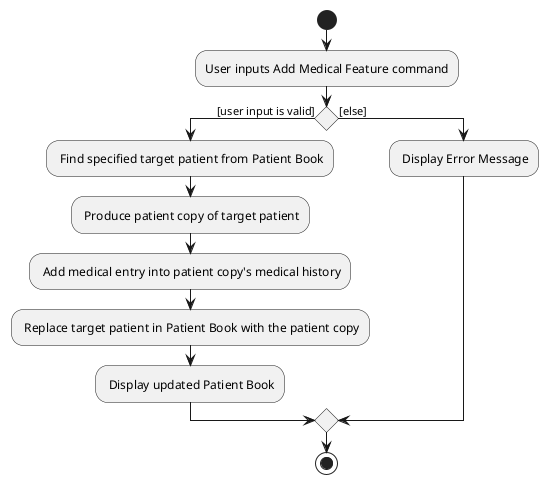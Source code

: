 @startuml

start
:User inputs Add Medical Feature command;
if () then ([user input is valid])
: Find specified target patient from Patient Book;
: Produce patient copy of target patient;
: Add medical entry into patient copy's medical history;
: Replace target patient in Patient Book with the patient copy;
: Display updated Patient Book;
else ([else])
: Display Error Message;
endif
stop

@enduml

